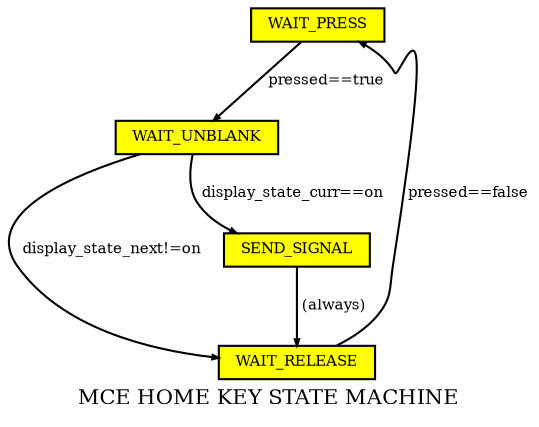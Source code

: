 /* -*- mode: c -*- */

/* Extra documentation for state transitions made while
 * handling home key presses.
 *
 * To create PNG image, execute:
 *   dot -Tpng homekey.dot -o homekey.png
 */

digraph home_key_state_machine {
    fontsize=10;
    label = "MCE HOME KEY STATE MACHINE";
    nodesep=0.3;
    ranksep=0.4;
    node[fontsize=7];
    edge[fontsize=7];
    edge[arrowsize=0.3];
    node[style=filled,fillcolor=skyblue,shape=box];
    node[width=0.00001];
    node[height=0.00001];

    node[fillcolor=yellow];

    WAIT_PRESS;
    WAIT_UNBLANK;
    WAIT_RELEASE;
    SEND_SIGNAL;

    node[shape=oval,fillcolor=pink];

    WAIT_PRESS    -> WAIT_UNBLANK  [label=" pressed==true\l"];
    WAIT_UNBLANK  -> WAIT_RELEASE  [label=" display_state_next!=on\l"];
    WAIT_UNBLANK  -> SEND_SIGNAL   [label=" display_state_curr==on\l"];
    SEND_SIGNAL   -> WAIT_RELEASE  [label=" (always)\l"];
    WAIT_RELEASE  -> WAIT_PRESS    [label=" pressed==false\l"];
}
